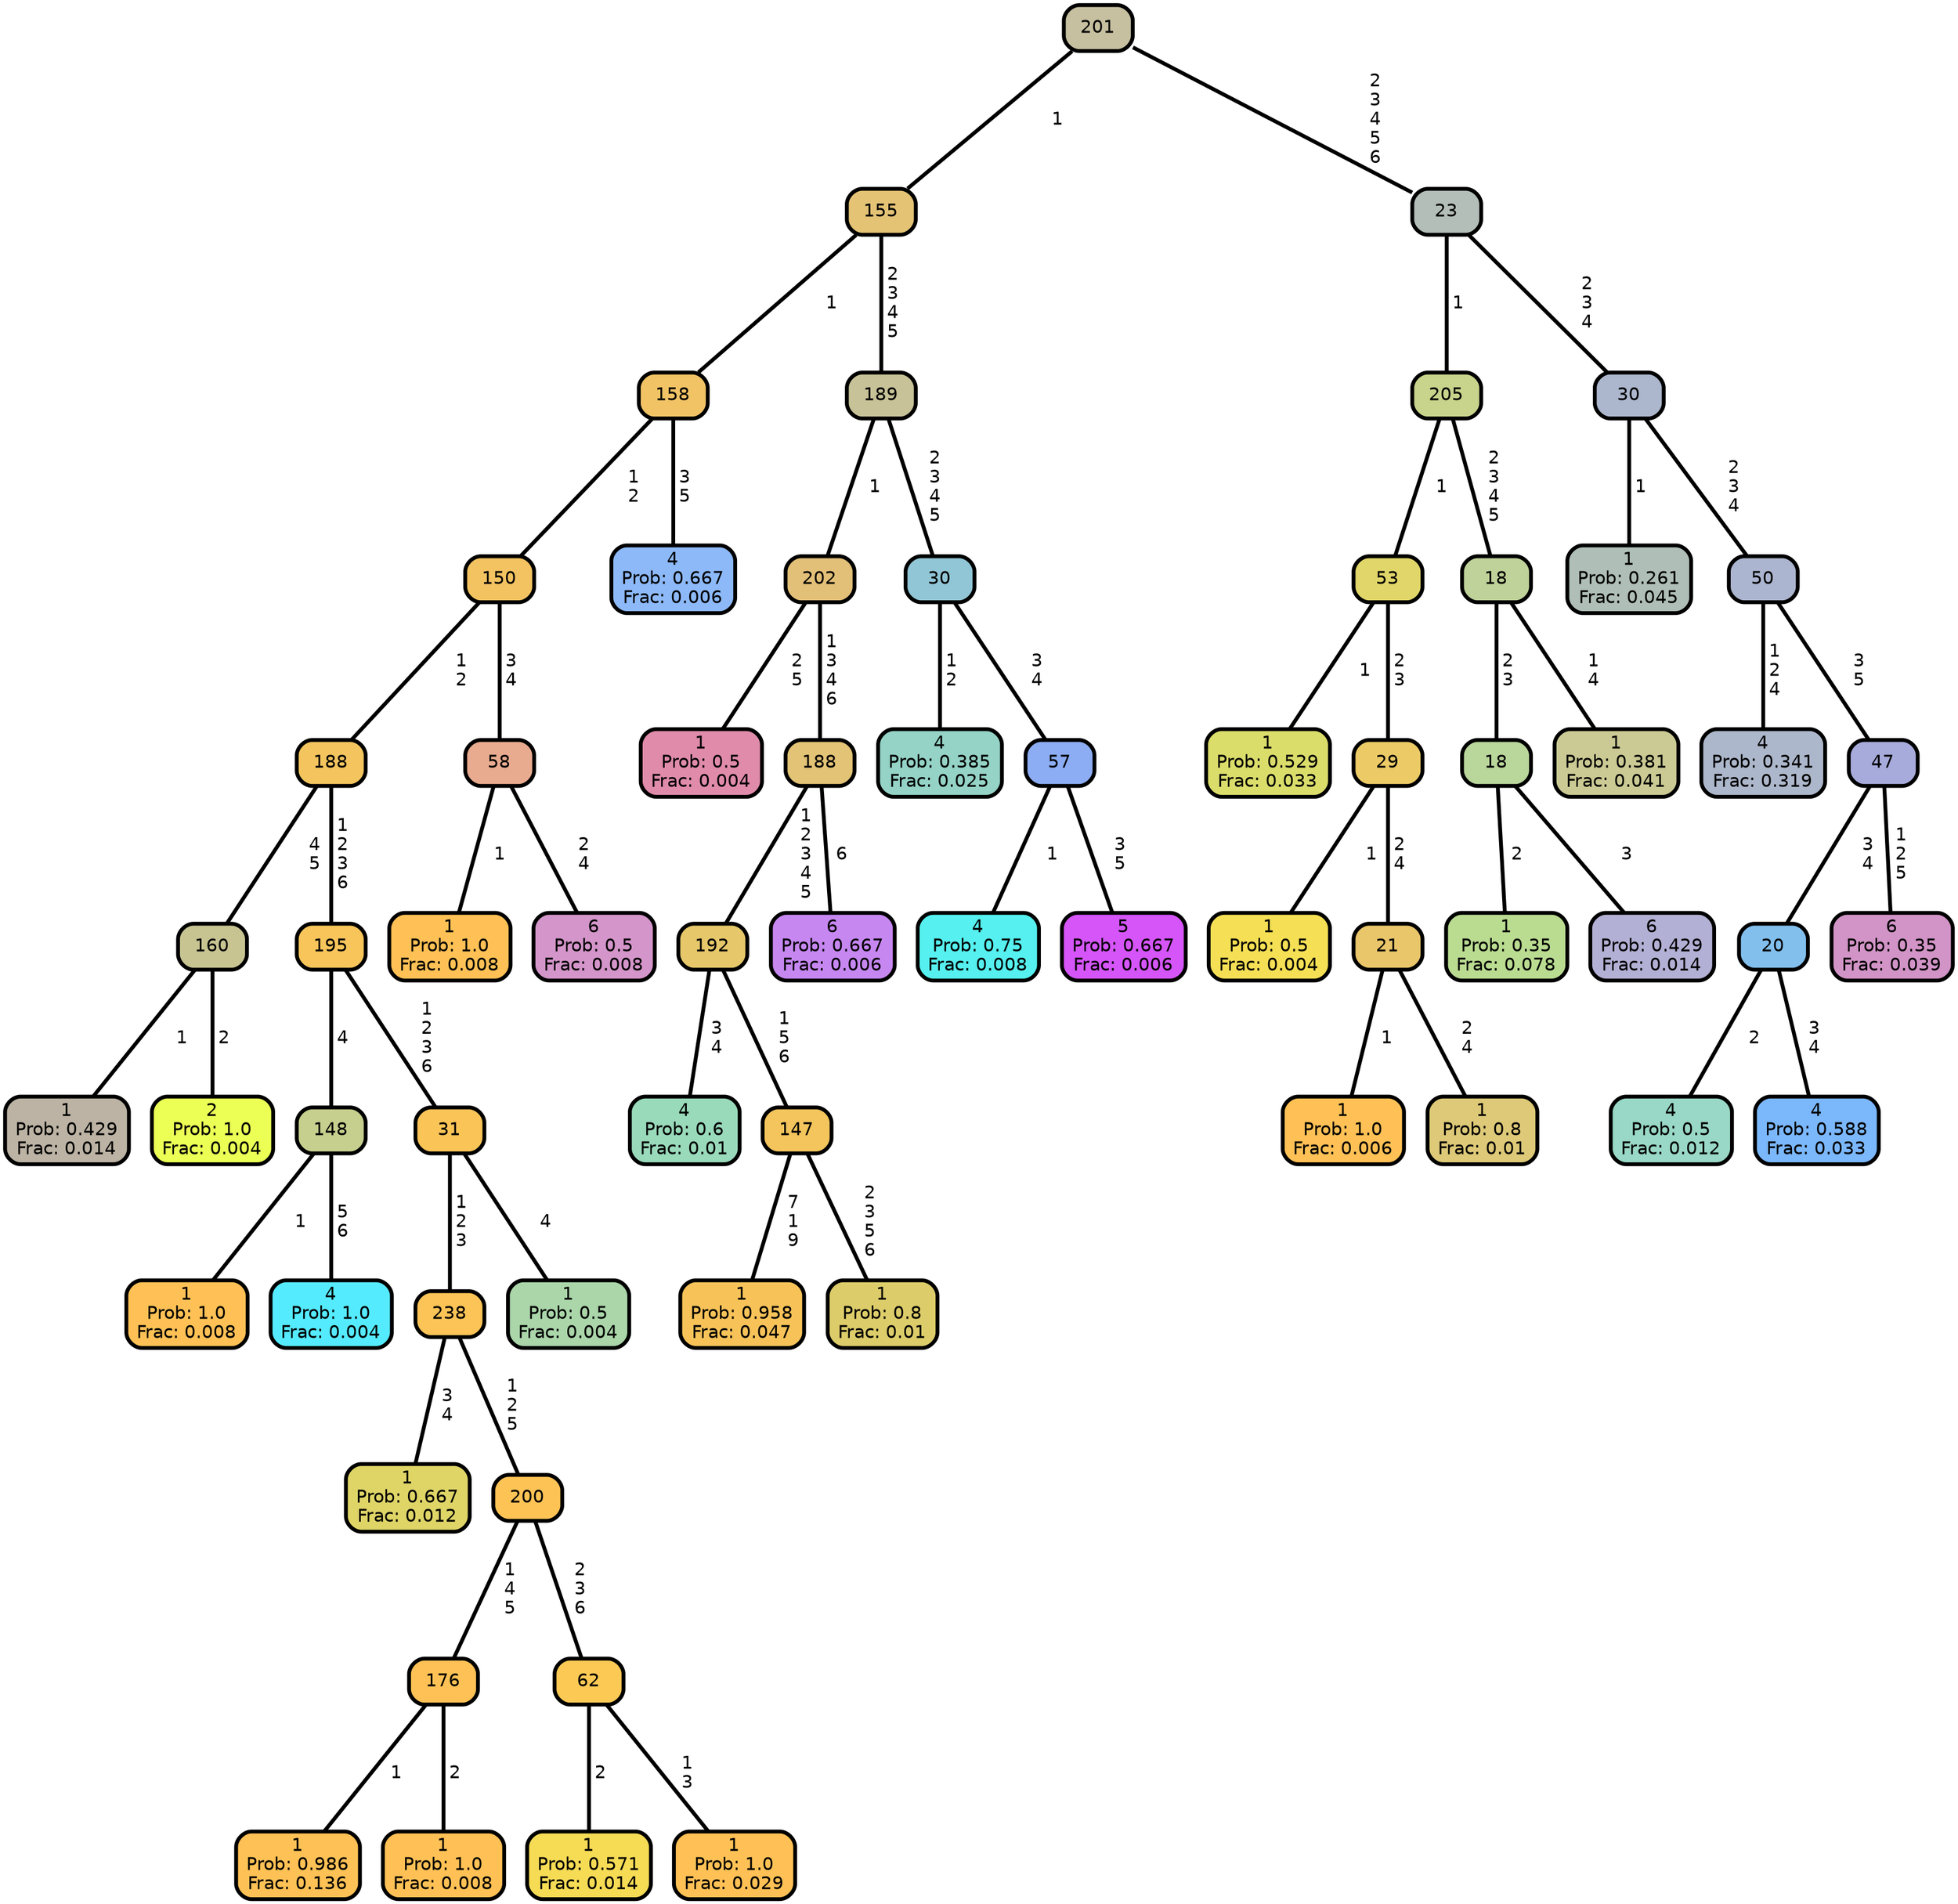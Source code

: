 graph Tree {
node [shape=box, style="filled, rounded",color="black",penwidth="3",fontcolor="black",                 fontname=helvetica] ;
graph [ranksep="0 equally", splines=straight,                 bgcolor=transparent, dpi=200] ;
edge [fontname=helvetica, color=black] ;
0 [label="1
Prob: 0.429
Frac: 0.014", fillcolor="#bcb3a4"] ;
1 [label="160", fillcolor="#c7c492"] ;
2 [label="2
Prob: 1.0
Frac: 0.004", fillcolor="#ebff55"] ;
3 [label="188", fillcolor="#f4c55e"] ;
4 [label="1
Prob: 1.0
Frac: 0.008", fillcolor="#ffc155"] ;
5 [label="148", fillcolor="#c6cf8d"] ;
6 [label="4
Prob: 1.0
Frac: 0.004", fillcolor="#55ebff"] ;
7 [label="195", fillcolor="#f7c55a"] ;
8 [label="1
Prob: 0.667
Frac: 0.012", fillcolor="#dfd567"] ;
9 [label="238", fillcolor="#fcc456"] ;
10 [label="1
Prob: 0.986
Frac: 0.136", fillcolor="#fec155"] ;
11 [label="176", fillcolor="#fec155"] ;
12 [label="1
Prob: 1.0
Frac: 0.008", fillcolor="#ffc155"] ;
13 [label="200", fillcolor="#fec355"] ;
14 [label="1
Prob: 0.571
Frac: 0.014", fillcolor="#f6db55"] ;
15 [label="62", fillcolor="#fcc955"] ;
16 [label="1
Prob: 1.0
Frac: 0.029", fillcolor="#ffc155"] ;
17 [label="31", fillcolor="#fac457"] ;
18 [label="1
Prob: 0.5
Frac: 0.004", fillcolor="#aad6aa"] ;
19 [label="150", fillcolor="#f3c361"] ;
20 [label="1
Prob: 1.0
Frac: 0.008", fillcolor="#ffc155"] ;
21 [label="58", fillcolor="#e9ab8f"] ;
22 [label="6
Prob: 0.5
Frac: 0.008", fillcolor="#d495ca"] ;
23 [label="158", fillcolor="#f1c365"] ;
24 [label="4
Prob: 0.667
Frac: 0.006", fillcolor="#8db9f8"] ;
25 [label="155", fillcolor="#e4c375"] ;
26 [label="1
Prob: 0.5
Frac: 0.004", fillcolor="#e08baa"] ;
27 [label="202", fillcolor="#e3c078"] ;
28 [label="4
Prob: 0.6
Frac: 0.01", fillcolor="#99dabb"] ;
29 [label="192", fillcolor="#e6c86a"] ;
30 [label="1
Prob: 0.958
Frac: 0.047", fillcolor="#f7c359"] ;
31 [label="147", fillcolor="#f3c55c"] ;
32 [label="1
Prob: 0.8
Frac: 0.01", fillcolor="#ddcd6a"] ;
33 [label="188", fillcolor="#e3c375"] ;
34 [label="6
Prob: 0.667
Frac: 0.006", fillcolor="#c687f1"] ;
35 [label="189", fillcolor="#c7c297"] ;
36 [label="4
Prob: 0.385
Frac: 0.025", fillcolor="#94d3c6"] ;
37 [label="30", fillcolor="#91c6d6"] ;
38 [label="4
Prob: 0.75
Frac: 0.008", fillcolor="#55f0ef"] ;
39 [label="57", fillcolor="#8cadf3"] ;
40 [label="5
Prob: 0.667
Frac: 0.006", fillcolor="#d555f8"] ;
41 [label="201", fillcolor="#c6c0a0"] ;
42 [label="1
Prob: 0.529
Frac: 0.033", fillcolor="#dbdd6b"] ;
43 [label="53", fillcolor="#e1d669"] ;
44 [label="1
Prob: 0.5
Frac: 0.004", fillcolor="#f5e055"] ;
45 [label="29", fillcolor="#eccb66"] ;
46 [label="1
Prob: 1.0
Frac: 0.006", fillcolor="#ffc155"] ;
47 [label="21", fillcolor="#e9c66a"] ;
48 [label="1
Prob: 0.8
Frac: 0.01", fillcolor="#ddc977"] ;
49 [label="205", fillcolor="#c8d38b"] ;
50 [label="1
Prob: 0.35
Frac: 0.078", fillcolor="#badc91"] ;
51 [label="18", fillcolor="#b9d69b"] ;
52 [label="6
Prob: 0.429
Frac: 0.014", fillcolor="#b3b0d5"] ;
53 [label="18", fillcolor="#bfd299"] ;
54 [label="1
Prob: 0.381
Frac: 0.041", fillcolor="#cbca94"] ;
55 [label="23", fillcolor="#b4beb9"] ;
56 [label="1
Prob: 0.261
Frac: 0.045", fillcolor="#afbeb7"] ;
57 [label="30", fillcolor="#acb6cc"] ;
58 [label="4
Prob: 0.341
Frac: 0.319", fillcolor="#adb7cb"] ;
59 [label="50", fillcolor="#acb5cf"] ;
60 [label="4
Prob: 0.5
Frac: 0.012", fillcolor="#99d8c6"] ;
61 [label="20", fillcolor="#82bfed"] ;
62 [label="4
Prob: 0.588
Frac: 0.033", fillcolor="#7bb7fb"] ;
63 [label="47", fillcolor="#a7abdb"] ;
64 [label="6
Prob: 0.35
Frac: 0.039", fillcolor="#d294c7"] ;
1 -- 0 [label=" 1",penwidth=3] ;
1 -- 2 [label=" 2",penwidth=3] ;
3 -- 1 [label=" 4\n 5",penwidth=3] ;
3 -- 7 [label=" 1\n 2\n 3\n 6",penwidth=3] ;
5 -- 4 [label=" 1",penwidth=3] ;
5 -- 6 [label=" 5\n 6",penwidth=3] ;
7 -- 5 [label=" 4",penwidth=3] ;
7 -- 17 [label=" 1\n 2\n 3\n 6",penwidth=3] ;
9 -- 8 [label=" 3\n 4",penwidth=3] ;
9 -- 13 [label=" 1\n 2\n 5",penwidth=3] ;
11 -- 10 [label=" 1",penwidth=3] ;
11 -- 12 [label=" 2",penwidth=3] ;
13 -- 11 [label=" 1\n 4\n 5",penwidth=3] ;
13 -- 15 [label=" 2\n 3\n 6",penwidth=3] ;
15 -- 14 [label=" 2",penwidth=3] ;
15 -- 16 [label=" 1\n 3",penwidth=3] ;
17 -- 9 [label=" 1\n 2\n 3",penwidth=3] ;
17 -- 18 [label=" 4",penwidth=3] ;
19 -- 3 [label=" 1\n 2",penwidth=3] ;
19 -- 21 [label=" 3\n 4",penwidth=3] ;
21 -- 20 [label=" 1",penwidth=3] ;
21 -- 22 [label=" 2\n 4",penwidth=3] ;
23 -- 19 [label=" 1\n 2",penwidth=3] ;
23 -- 24 [label=" 3\n 5",penwidth=3] ;
25 -- 23 [label=" 1",penwidth=3] ;
25 -- 35 [label=" 2\n 3\n 4\n 5",penwidth=3] ;
27 -- 26 [label=" 2\n 5",penwidth=3] ;
27 -- 33 [label=" 1\n 3\n 4\n 6",penwidth=3] ;
29 -- 28 [label=" 3\n 4",penwidth=3] ;
29 -- 31 [label=" 1\n 5\n 6",penwidth=3] ;
31 -- 30 [label=" 7\n 1\n 9",penwidth=3] ;
31 -- 32 [label=" 2\n 3\n 5\n 6",penwidth=3] ;
33 -- 29 [label=" 1\n 2\n 3\n 4\n 5",penwidth=3] ;
33 -- 34 [label=" 6",penwidth=3] ;
35 -- 27 [label=" 1",penwidth=3] ;
35 -- 37 [label=" 2\n 3\n 4\n 5",penwidth=3] ;
37 -- 36 [label=" 1\n 2",penwidth=3] ;
37 -- 39 [label=" 3\n 4",penwidth=3] ;
39 -- 38 [label=" 1",penwidth=3] ;
39 -- 40 [label=" 3\n 5",penwidth=3] ;
41 -- 25 [label=" 1",penwidth=3] ;
41 -- 55 [label=" 2\n 3\n 4\n 5\n 6",penwidth=3] ;
43 -- 42 [label=" 1",penwidth=3] ;
43 -- 45 [label=" 2\n 3",penwidth=3] ;
45 -- 44 [label=" 1",penwidth=3] ;
45 -- 47 [label=" 2\n 4",penwidth=3] ;
47 -- 46 [label=" 1",penwidth=3] ;
47 -- 48 [label=" 2\n 4",penwidth=3] ;
49 -- 43 [label=" 1",penwidth=3] ;
49 -- 53 [label=" 2\n 3\n 4\n 5",penwidth=3] ;
51 -- 50 [label=" 2",penwidth=3] ;
51 -- 52 [label=" 3",penwidth=3] ;
53 -- 51 [label=" 2\n 3",penwidth=3] ;
53 -- 54 [label=" 1\n 4",penwidth=3] ;
55 -- 49 [label=" 1",penwidth=3] ;
55 -- 57 [label=" 2\n 3\n 4",penwidth=3] ;
57 -- 56 [label=" 1",penwidth=3] ;
57 -- 59 [label=" 2\n 3\n 4",penwidth=3] ;
59 -- 58 [label=" 1\n 2\n 4",penwidth=3] ;
59 -- 63 [label=" 3\n 5",penwidth=3] ;
61 -- 60 [label=" 2",penwidth=3] ;
61 -- 62 [label=" 3\n 4",penwidth=3] ;
63 -- 61 [label=" 3\n 4",penwidth=3] ;
63 -- 64 [label=" 1\n 2\n 5",penwidth=3] ;
{rank = same;}}